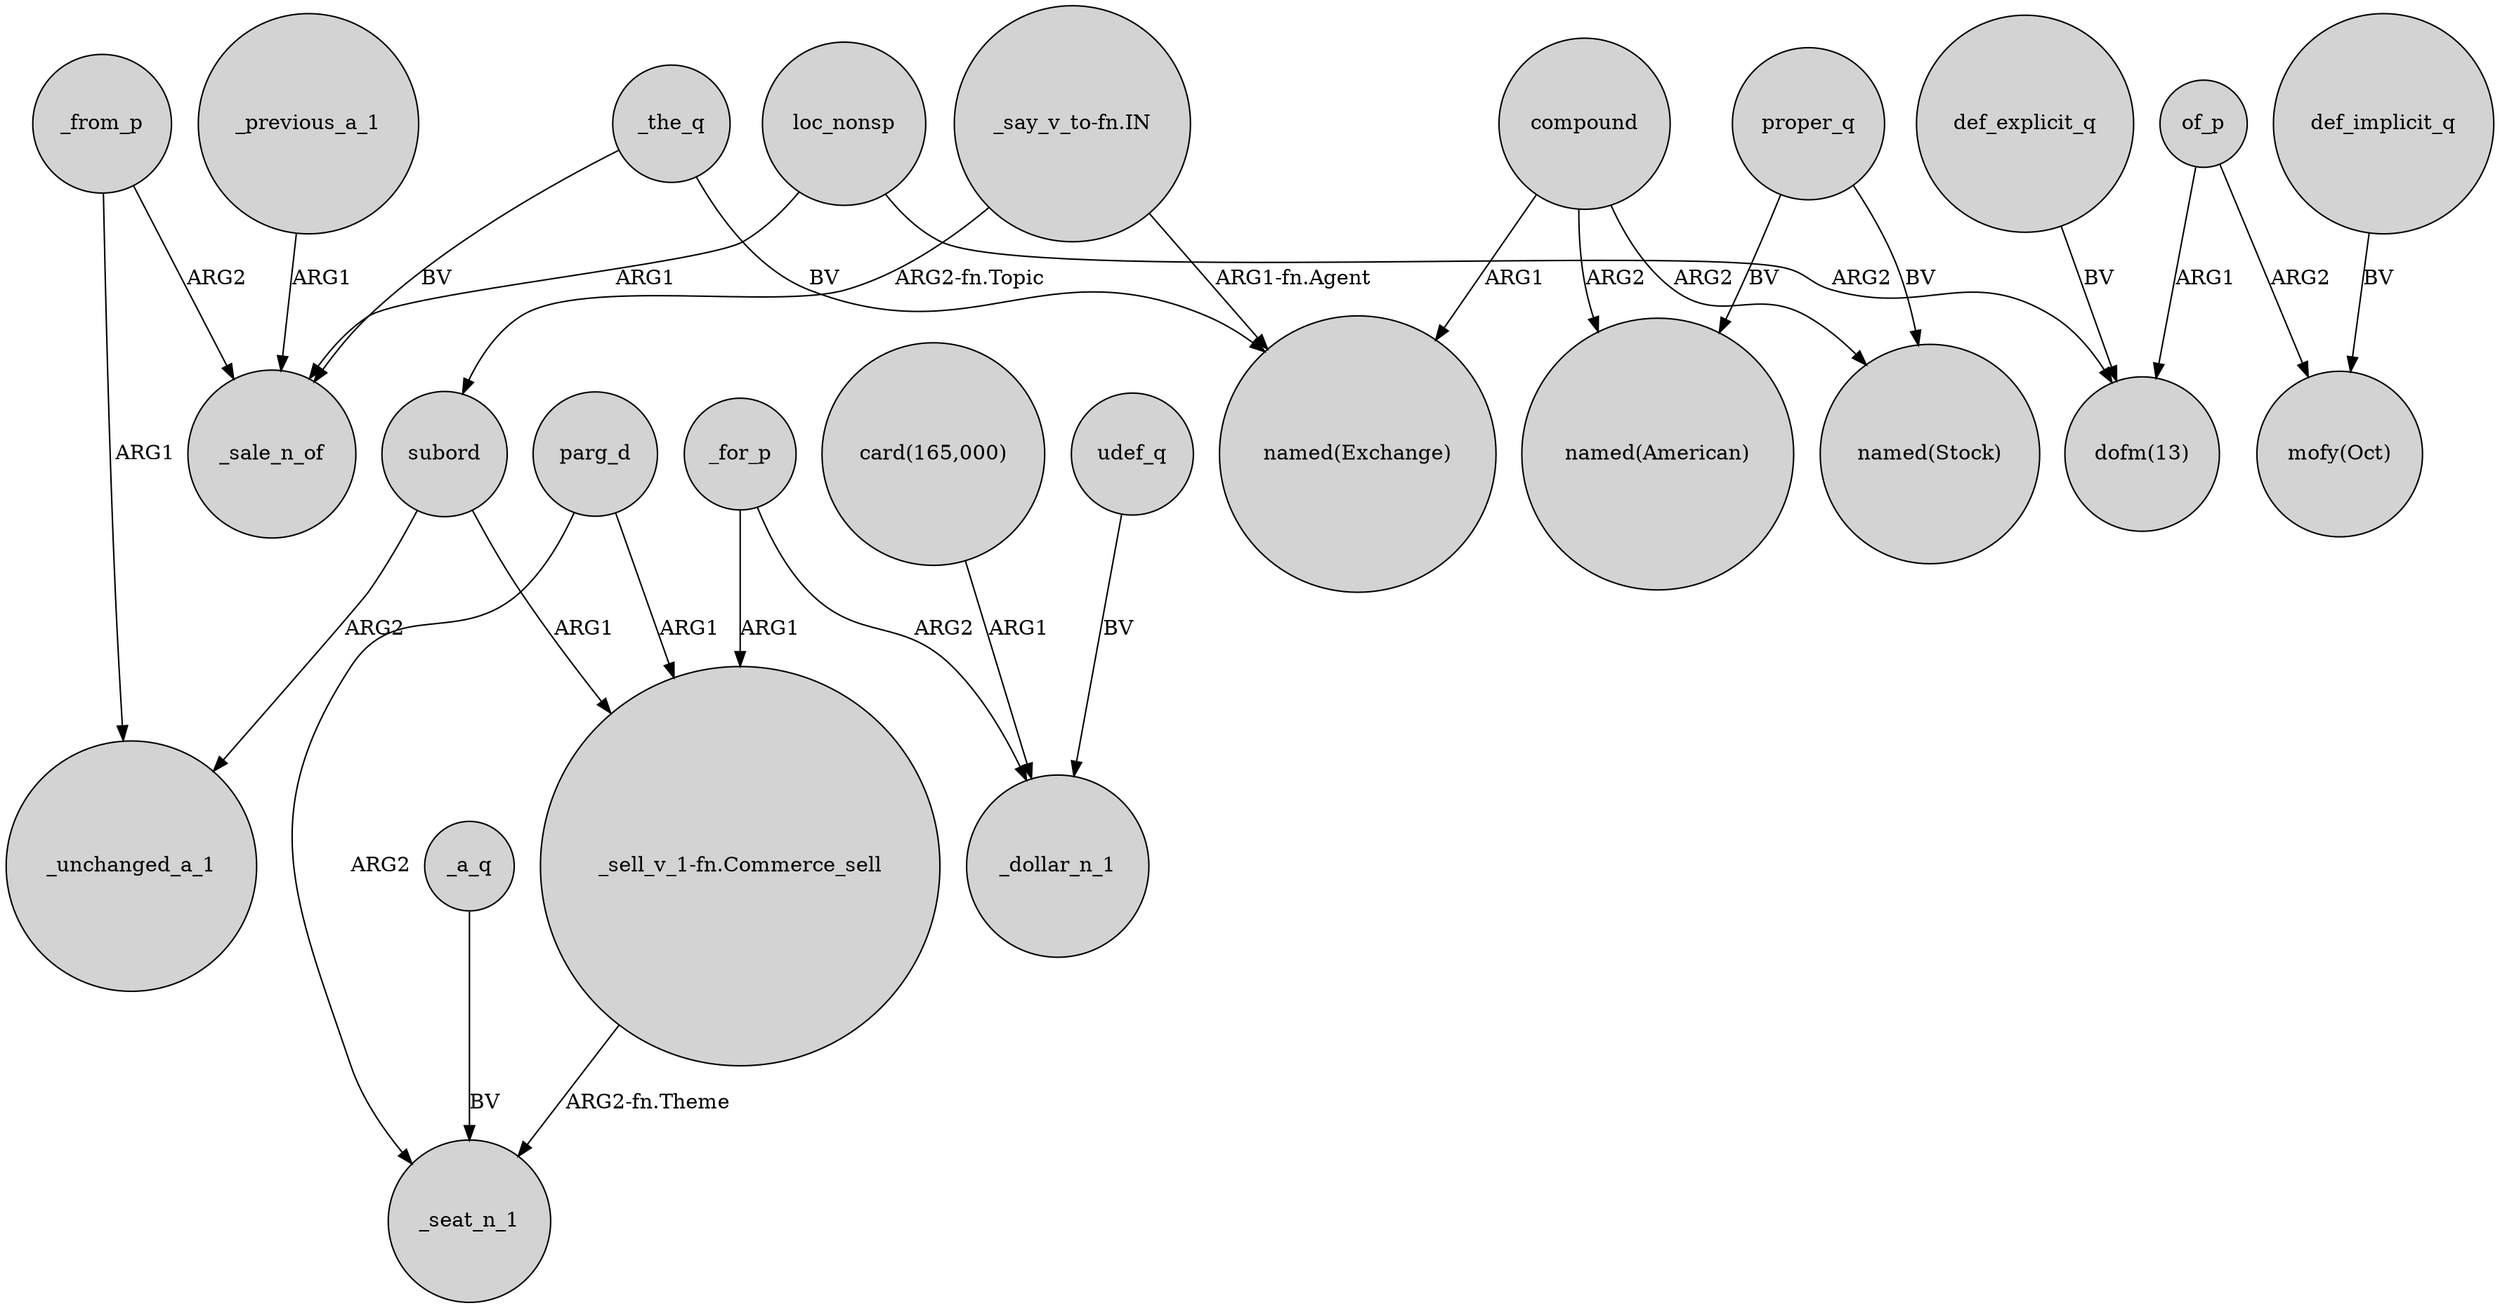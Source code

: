 digraph {
	node [shape=circle style=filled]
	loc_nonsp -> _sale_n_of [label=ARG1]
	of_p -> "dofm(13)" [label=ARG1]
	"card(165,000)" -> _dollar_n_1 [label=ARG1]
	"_say_v_to-fn.IN" -> "named(Exchange)" [label="ARG1-fn.Agent"]
	def_implicit_q -> "mofy(Oct)" [label=BV]
	parg_d -> _seat_n_1 [label=ARG2]
	proper_q -> "named(American)" [label=BV]
	_for_p -> _dollar_n_1 [label=ARG2]
	proper_q -> "named(Stock)" [label=BV]
	_the_q -> "named(Exchange)" [label=BV]
	_from_p -> _sale_n_of [label=ARG2]
	parg_d -> "_sell_v_1-fn.Commerce_sell" [label=ARG1]
	of_p -> "mofy(Oct)" [label=ARG2]
	compound -> "named(American)" [label=ARG2]
	_previous_a_1 -> _sale_n_of [label=ARG1]
	"_sell_v_1-fn.Commerce_sell" -> _seat_n_1 [label="ARG2-fn.Theme"]
	_the_q -> _sale_n_of [label=BV]
	loc_nonsp -> "dofm(13)" [label=ARG2]
	_from_p -> _unchanged_a_1 [label=ARG1]
	def_explicit_q -> "dofm(13)" [label=BV]
	compound -> "named(Exchange)" [label=ARG1]
	"_say_v_to-fn.IN" -> subord [label="ARG2-fn.Topic"]
	_for_p -> "_sell_v_1-fn.Commerce_sell" [label=ARG1]
	subord -> _unchanged_a_1 [label=ARG2]
	_a_q -> _seat_n_1 [label=BV]
	subord -> "_sell_v_1-fn.Commerce_sell" [label=ARG1]
	compound -> "named(Stock)" [label=ARG2]
	udef_q -> _dollar_n_1 [label=BV]
}
